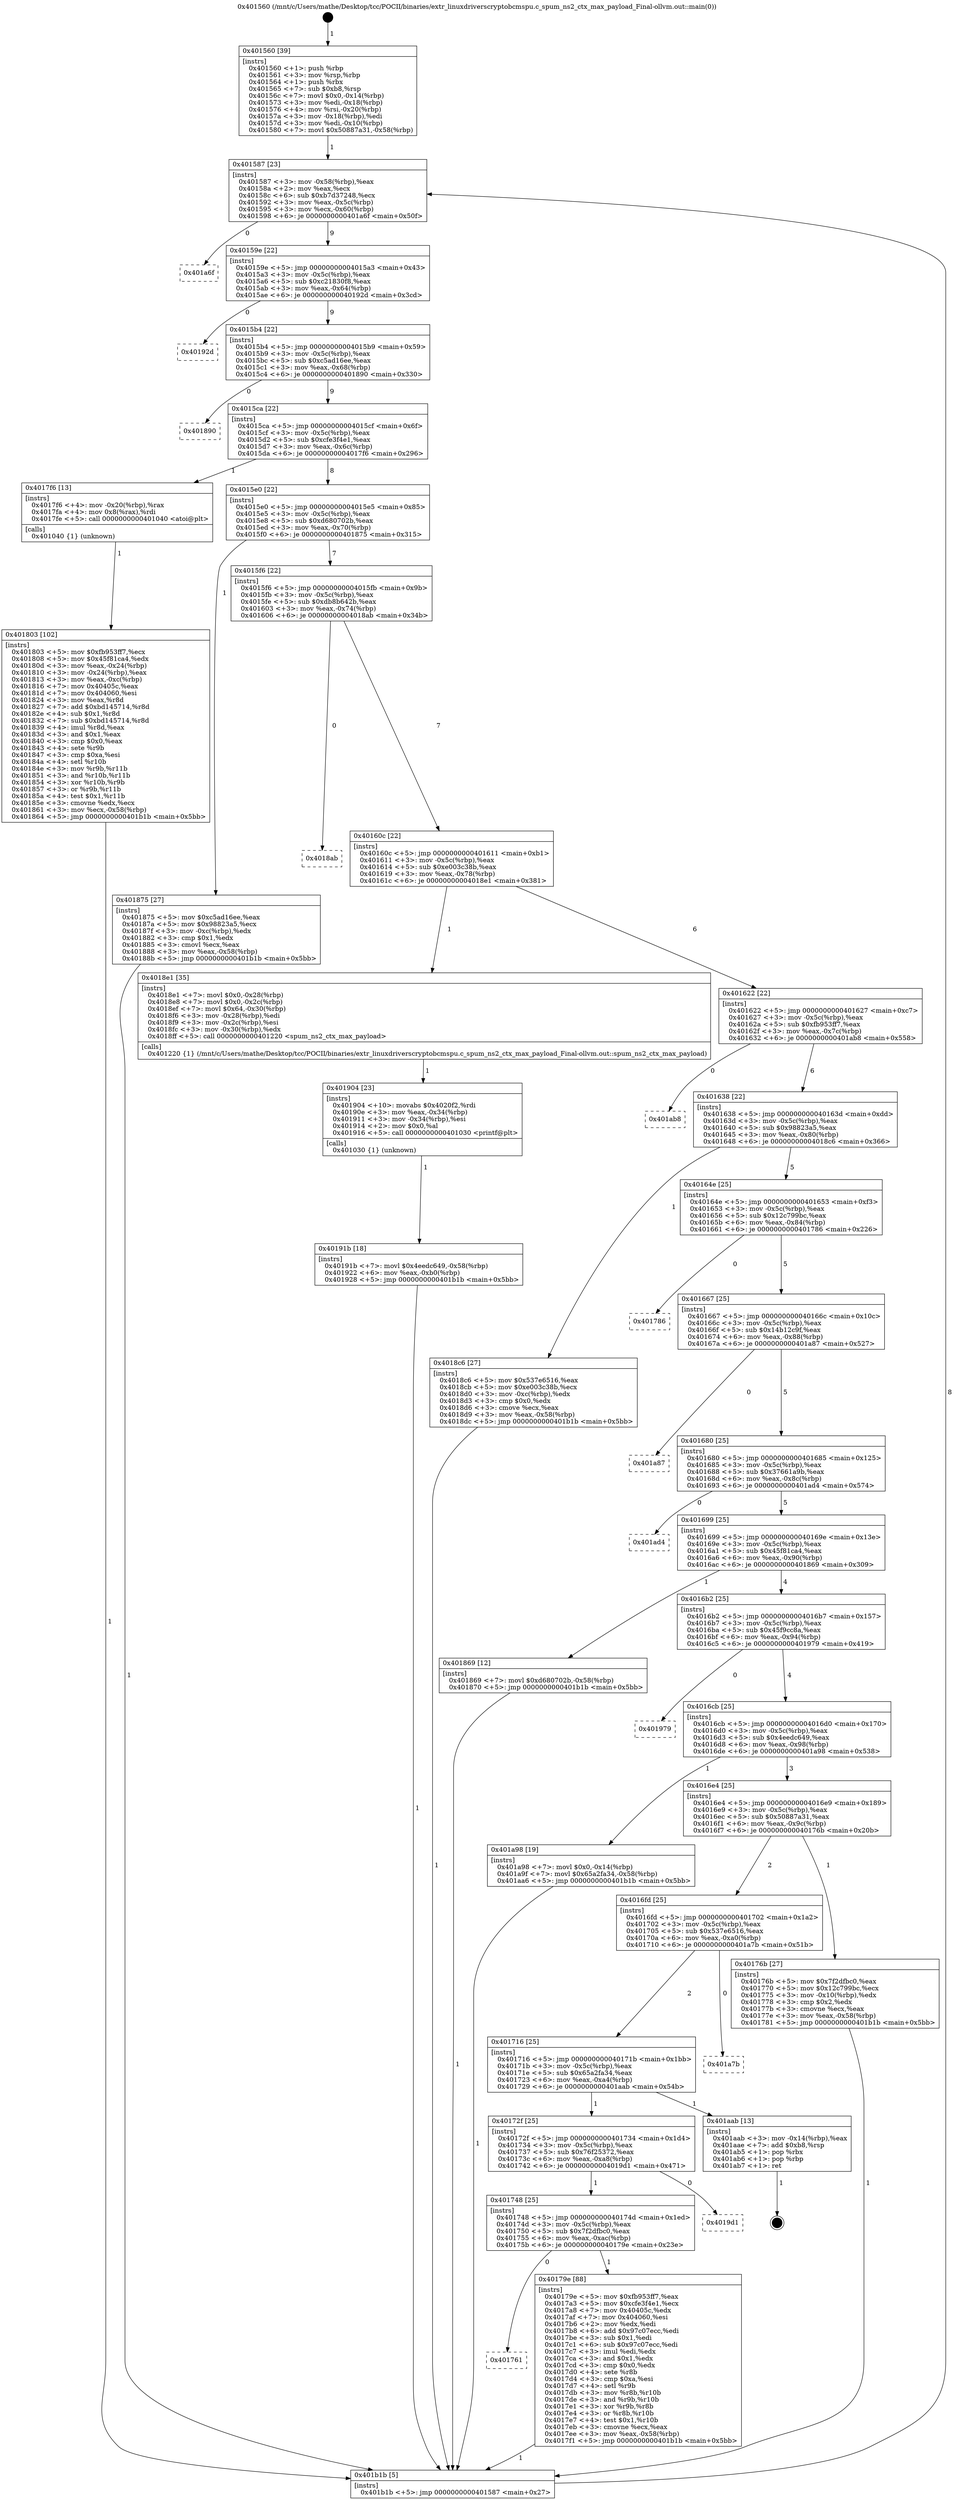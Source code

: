 digraph "0x401560" {
  label = "0x401560 (/mnt/c/Users/mathe/Desktop/tcc/POCII/binaries/extr_linuxdriverscryptobcmspu.c_spum_ns2_ctx_max_payload_Final-ollvm.out::main(0))"
  labelloc = "t"
  node[shape=record]

  Entry [label="",width=0.3,height=0.3,shape=circle,fillcolor=black,style=filled]
  "0x401587" [label="{
     0x401587 [23]\l
     | [instrs]\l
     &nbsp;&nbsp;0x401587 \<+3\>: mov -0x58(%rbp),%eax\l
     &nbsp;&nbsp;0x40158a \<+2\>: mov %eax,%ecx\l
     &nbsp;&nbsp;0x40158c \<+6\>: sub $0xb7d37248,%ecx\l
     &nbsp;&nbsp;0x401592 \<+3\>: mov %eax,-0x5c(%rbp)\l
     &nbsp;&nbsp;0x401595 \<+3\>: mov %ecx,-0x60(%rbp)\l
     &nbsp;&nbsp;0x401598 \<+6\>: je 0000000000401a6f \<main+0x50f\>\l
  }"]
  "0x401a6f" [label="{
     0x401a6f\l
  }", style=dashed]
  "0x40159e" [label="{
     0x40159e [22]\l
     | [instrs]\l
     &nbsp;&nbsp;0x40159e \<+5\>: jmp 00000000004015a3 \<main+0x43\>\l
     &nbsp;&nbsp;0x4015a3 \<+3\>: mov -0x5c(%rbp),%eax\l
     &nbsp;&nbsp;0x4015a6 \<+5\>: sub $0xc21830f8,%eax\l
     &nbsp;&nbsp;0x4015ab \<+3\>: mov %eax,-0x64(%rbp)\l
     &nbsp;&nbsp;0x4015ae \<+6\>: je 000000000040192d \<main+0x3cd\>\l
  }"]
  Exit [label="",width=0.3,height=0.3,shape=circle,fillcolor=black,style=filled,peripheries=2]
  "0x40192d" [label="{
     0x40192d\l
  }", style=dashed]
  "0x4015b4" [label="{
     0x4015b4 [22]\l
     | [instrs]\l
     &nbsp;&nbsp;0x4015b4 \<+5\>: jmp 00000000004015b9 \<main+0x59\>\l
     &nbsp;&nbsp;0x4015b9 \<+3\>: mov -0x5c(%rbp),%eax\l
     &nbsp;&nbsp;0x4015bc \<+5\>: sub $0xc5ad16ee,%eax\l
     &nbsp;&nbsp;0x4015c1 \<+3\>: mov %eax,-0x68(%rbp)\l
     &nbsp;&nbsp;0x4015c4 \<+6\>: je 0000000000401890 \<main+0x330\>\l
  }"]
  "0x40191b" [label="{
     0x40191b [18]\l
     | [instrs]\l
     &nbsp;&nbsp;0x40191b \<+7\>: movl $0x4eedc649,-0x58(%rbp)\l
     &nbsp;&nbsp;0x401922 \<+6\>: mov %eax,-0xb0(%rbp)\l
     &nbsp;&nbsp;0x401928 \<+5\>: jmp 0000000000401b1b \<main+0x5bb\>\l
  }"]
  "0x401890" [label="{
     0x401890\l
  }", style=dashed]
  "0x4015ca" [label="{
     0x4015ca [22]\l
     | [instrs]\l
     &nbsp;&nbsp;0x4015ca \<+5\>: jmp 00000000004015cf \<main+0x6f\>\l
     &nbsp;&nbsp;0x4015cf \<+3\>: mov -0x5c(%rbp),%eax\l
     &nbsp;&nbsp;0x4015d2 \<+5\>: sub $0xcfe3f4e1,%eax\l
     &nbsp;&nbsp;0x4015d7 \<+3\>: mov %eax,-0x6c(%rbp)\l
     &nbsp;&nbsp;0x4015da \<+6\>: je 00000000004017f6 \<main+0x296\>\l
  }"]
  "0x401904" [label="{
     0x401904 [23]\l
     | [instrs]\l
     &nbsp;&nbsp;0x401904 \<+10\>: movabs $0x4020f2,%rdi\l
     &nbsp;&nbsp;0x40190e \<+3\>: mov %eax,-0x34(%rbp)\l
     &nbsp;&nbsp;0x401911 \<+3\>: mov -0x34(%rbp),%esi\l
     &nbsp;&nbsp;0x401914 \<+2\>: mov $0x0,%al\l
     &nbsp;&nbsp;0x401916 \<+5\>: call 0000000000401030 \<printf@plt\>\l
     | [calls]\l
     &nbsp;&nbsp;0x401030 \{1\} (unknown)\l
  }"]
  "0x4017f6" [label="{
     0x4017f6 [13]\l
     | [instrs]\l
     &nbsp;&nbsp;0x4017f6 \<+4\>: mov -0x20(%rbp),%rax\l
     &nbsp;&nbsp;0x4017fa \<+4\>: mov 0x8(%rax),%rdi\l
     &nbsp;&nbsp;0x4017fe \<+5\>: call 0000000000401040 \<atoi@plt\>\l
     | [calls]\l
     &nbsp;&nbsp;0x401040 \{1\} (unknown)\l
  }"]
  "0x4015e0" [label="{
     0x4015e0 [22]\l
     | [instrs]\l
     &nbsp;&nbsp;0x4015e0 \<+5\>: jmp 00000000004015e5 \<main+0x85\>\l
     &nbsp;&nbsp;0x4015e5 \<+3\>: mov -0x5c(%rbp),%eax\l
     &nbsp;&nbsp;0x4015e8 \<+5\>: sub $0xd680702b,%eax\l
     &nbsp;&nbsp;0x4015ed \<+3\>: mov %eax,-0x70(%rbp)\l
     &nbsp;&nbsp;0x4015f0 \<+6\>: je 0000000000401875 \<main+0x315\>\l
  }"]
  "0x401803" [label="{
     0x401803 [102]\l
     | [instrs]\l
     &nbsp;&nbsp;0x401803 \<+5\>: mov $0xfb953ff7,%ecx\l
     &nbsp;&nbsp;0x401808 \<+5\>: mov $0x45f81ca4,%edx\l
     &nbsp;&nbsp;0x40180d \<+3\>: mov %eax,-0x24(%rbp)\l
     &nbsp;&nbsp;0x401810 \<+3\>: mov -0x24(%rbp),%eax\l
     &nbsp;&nbsp;0x401813 \<+3\>: mov %eax,-0xc(%rbp)\l
     &nbsp;&nbsp;0x401816 \<+7\>: mov 0x40405c,%eax\l
     &nbsp;&nbsp;0x40181d \<+7\>: mov 0x404060,%esi\l
     &nbsp;&nbsp;0x401824 \<+3\>: mov %eax,%r8d\l
     &nbsp;&nbsp;0x401827 \<+7\>: add $0xbd145714,%r8d\l
     &nbsp;&nbsp;0x40182e \<+4\>: sub $0x1,%r8d\l
     &nbsp;&nbsp;0x401832 \<+7\>: sub $0xbd145714,%r8d\l
     &nbsp;&nbsp;0x401839 \<+4\>: imul %r8d,%eax\l
     &nbsp;&nbsp;0x40183d \<+3\>: and $0x1,%eax\l
     &nbsp;&nbsp;0x401840 \<+3\>: cmp $0x0,%eax\l
     &nbsp;&nbsp;0x401843 \<+4\>: sete %r9b\l
     &nbsp;&nbsp;0x401847 \<+3\>: cmp $0xa,%esi\l
     &nbsp;&nbsp;0x40184a \<+4\>: setl %r10b\l
     &nbsp;&nbsp;0x40184e \<+3\>: mov %r9b,%r11b\l
     &nbsp;&nbsp;0x401851 \<+3\>: and %r10b,%r11b\l
     &nbsp;&nbsp;0x401854 \<+3\>: xor %r10b,%r9b\l
     &nbsp;&nbsp;0x401857 \<+3\>: or %r9b,%r11b\l
     &nbsp;&nbsp;0x40185a \<+4\>: test $0x1,%r11b\l
     &nbsp;&nbsp;0x40185e \<+3\>: cmovne %edx,%ecx\l
     &nbsp;&nbsp;0x401861 \<+3\>: mov %ecx,-0x58(%rbp)\l
     &nbsp;&nbsp;0x401864 \<+5\>: jmp 0000000000401b1b \<main+0x5bb\>\l
  }"]
  "0x401875" [label="{
     0x401875 [27]\l
     | [instrs]\l
     &nbsp;&nbsp;0x401875 \<+5\>: mov $0xc5ad16ee,%eax\l
     &nbsp;&nbsp;0x40187a \<+5\>: mov $0x98823a5,%ecx\l
     &nbsp;&nbsp;0x40187f \<+3\>: mov -0xc(%rbp),%edx\l
     &nbsp;&nbsp;0x401882 \<+3\>: cmp $0x1,%edx\l
     &nbsp;&nbsp;0x401885 \<+3\>: cmovl %ecx,%eax\l
     &nbsp;&nbsp;0x401888 \<+3\>: mov %eax,-0x58(%rbp)\l
     &nbsp;&nbsp;0x40188b \<+5\>: jmp 0000000000401b1b \<main+0x5bb\>\l
  }"]
  "0x4015f6" [label="{
     0x4015f6 [22]\l
     | [instrs]\l
     &nbsp;&nbsp;0x4015f6 \<+5\>: jmp 00000000004015fb \<main+0x9b\>\l
     &nbsp;&nbsp;0x4015fb \<+3\>: mov -0x5c(%rbp),%eax\l
     &nbsp;&nbsp;0x4015fe \<+5\>: sub $0xdb8b642b,%eax\l
     &nbsp;&nbsp;0x401603 \<+3\>: mov %eax,-0x74(%rbp)\l
     &nbsp;&nbsp;0x401606 \<+6\>: je 00000000004018ab \<main+0x34b\>\l
  }"]
  "0x401761" [label="{
     0x401761\l
  }", style=dashed]
  "0x4018ab" [label="{
     0x4018ab\l
  }", style=dashed]
  "0x40160c" [label="{
     0x40160c [22]\l
     | [instrs]\l
     &nbsp;&nbsp;0x40160c \<+5\>: jmp 0000000000401611 \<main+0xb1\>\l
     &nbsp;&nbsp;0x401611 \<+3\>: mov -0x5c(%rbp),%eax\l
     &nbsp;&nbsp;0x401614 \<+5\>: sub $0xe003c38b,%eax\l
     &nbsp;&nbsp;0x401619 \<+3\>: mov %eax,-0x78(%rbp)\l
     &nbsp;&nbsp;0x40161c \<+6\>: je 00000000004018e1 \<main+0x381\>\l
  }"]
  "0x40179e" [label="{
     0x40179e [88]\l
     | [instrs]\l
     &nbsp;&nbsp;0x40179e \<+5\>: mov $0xfb953ff7,%eax\l
     &nbsp;&nbsp;0x4017a3 \<+5\>: mov $0xcfe3f4e1,%ecx\l
     &nbsp;&nbsp;0x4017a8 \<+7\>: mov 0x40405c,%edx\l
     &nbsp;&nbsp;0x4017af \<+7\>: mov 0x404060,%esi\l
     &nbsp;&nbsp;0x4017b6 \<+2\>: mov %edx,%edi\l
     &nbsp;&nbsp;0x4017b8 \<+6\>: add $0x97c07ecc,%edi\l
     &nbsp;&nbsp;0x4017be \<+3\>: sub $0x1,%edi\l
     &nbsp;&nbsp;0x4017c1 \<+6\>: sub $0x97c07ecc,%edi\l
     &nbsp;&nbsp;0x4017c7 \<+3\>: imul %edi,%edx\l
     &nbsp;&nbsp;0x4017ca \<+3\>: and $0x1,%edx\l
     &nbsp;&nbsp;0x4017cd \<+3\>: cmp $0x0,%edx\l
     &nbsp;&nbsp;0x4017d0 \<+4\>: sete %r8b\l
     &nbsp;&nbsp;0x4017d4 \<+3\>: cmp $0xa,%esi\l
     &nbsp;&nbsp;0x4017d7 \<+4\>: setl %r9b\l
     &nbsp;&nbsp;0x4017db \<+3\>: mov %r8b,%r10b\l
     &nbsp;&nbsp;0x4017de \<+3\>: and %r9b,%r10b\l
     &nbsp;&nbsp;0x4017e1 \<+3\>: xor %r9b,%r8b\l
     &nbsp;&nbsp;0x4017e4 \<+3\>: or %r8b,%r10b\l
     &nbsp;&nbsp;0x4017e7 \<+4\>: test $0x1,%r10b\l
     &nbsp;&nbsp;0x4017eb \<+3\>: cmovne %ecx,%eax\l
     &nbsp;&nbsp;0x4017ee \<+3\>: mov %eax,-0x58(%rbp)\l
     &nbsp;&nbsp;0x4017f1 \<+5\>: jmp 0000000000401b1b \<main+0x5bb\>\l
  }"]
  "0x4018e1" [label="{
     0x4018e1 [35]\l
     | [instrs]\l
     &nbsp;&nbsp;0x4018e1 \<+7\>: movl $0x0,-0x28(%rbp)\l
     &nbsp;&nbsp;0x4018e8 \<+7\>: movl $0x0,-0x2c(%rbp)\l
     &nbsp;&nbsp;0x4018ef \<+7\>: movl $0x64,-0x30(%rbp)\l
     &nbsp;&nbsp;0x4018f6 \<+3\>: mov -0x28(%rbp),%edi\l
     &nbsp;&nbsp;0x4018f9 \<+3\>: mov -0x2c(%rbp),%esi\l
     &nbsp;&nbsp;0x4018fc \<+3\>: mov -0x30(%rbp),%edx\l
     &nbsp;&nbsp;0x4018ff \<+5\>: call 0000000000401220 \<spum_ns2_ctx_max_payload\>\l
     | [calls]\l
     &nbsp;&nbsp;0x401220 \{1\} (/mnt/c/Users/mathe/Desktop/tcc/POCII/binaries/extr_linuxdriverscryptobcmspu.c_spum_ns2_ctx_max_payload_Final-ollvm.out::spum_ns2_ctx_max_payload)\l
  }"]
  "0x401622" [label="{
     0x401622 [22]\l
     | [instrs]\l
     &nbsp;&nbsp;0x401622 \<+5\>: jmp 0000000000401627 \<main+0xc7\>\l
     &nbsp;&nbsp;0x401627 \<+3\>: mov -0x5c(%rbp),%eax\l
     &nbsp;&nbsp;0x40162a \<+5\>: sub $0xfb953ff7,%eax\l
     &nbsp;&nbsp;0x40162f \<+3\>: mov %eax,-0x7c(%rbp)\l
     &nbsp;&nbsp;0x401632 \<+6\>: je 0000000000401ab8 \<main+0x558\>\l
  }"]
  "0x401748" [label="{
     0x401748 [25]\l
     | [instrs]\l
     &nbsp;&nbsp;0x401748 \<+5\>: jmp 000000000040174d \<main+0x1ed\>\l
     &nbsp;&nbsp;0x40174d \<+3\>: mov -0x5c(%rbp),%eax\l
     &nbsp;&nbsp;0x401750 \<+5\>: sub $0x7f2dfbc0,%eax\l
     &nbsp;&nbsp;0x401755 \<+6\>: mov %eax,-0xac(%rbp)\l
     &nbsp;&nbsp;0x40175b \<+6\>: je 000000000040179e \<main+0x23e\>\l
  }"]
  "0x401ab8" [label="{
     0x401ab8\l
  }", style=dashed]
  "0x401638" [label="{
     0x401638 [22]\l
     | [instrs]\l
     &nbsp;&nbsp;0x401638 \<+5\>: jmp 000000000040163d \<main+0xdd\>\l
     &nbsp;&nbsp;0x40163d \<+3\>: mov -0x5c(%rbp),%eax\l
     &nbsp;&nbsp;0x401640 \<+5\>: sub $0x98823a5,%eax\l
     &nbsp;&nbsp;0x401645 \<+3\>: mov %eax,-0x80(%rbp)\l
     &nbsp;&nbsp;0x401648 \<+6\>: je 00000000004018c6 \<main+0x366\>\l
  }"]
  "0x4019d1" [label="{
     0x4019d1\l
  }", style=dashed]
  "0x4018c6" [label="{
     0x4018c6 [27]\l
     | [instrs]\l
     &nbsp;&nbsp;0x4018c6 \<+5\>: mov $0x537e6516,%eax\l
     &nbsp;&nbsp;0x4018cb \<+5\>: mov $0xe003c38b,%ecx\l
     &nbsp;&nbsp;0x4018d0 \<+3\>: mov -0xc(%rbp),%edx\l
     &nbsp;&nbsp;0x4018d3 \<+3\>: cmp $0x0,%edx\l
     &nbsp;&nbsp;0x4018d6 \<+3\>: cmove %ecx,%eax\l
     &nbsp;&nbsp;0x4018d9 \<+3\>: mov %eax,-0x58(%rbp)\l
     &nbsp;&nbsp;0x4018dc \<+5\>: jmp 0000000000401b1b \<main+0x5bb\>\l
  }"]
  "0x40164e" [label="{
     0x40164e [25]\l
     | [instrs]\l
     &nbsp;&nbsp;0x40164e \<+5\>: jmp 0000000000401653 \<main+0xf3\>\l
     &nbsp;&nbsp;0x401653 \<+3\>: mov -0x5c(%rbp),%eax\l
     &nbsp;&nbsp;0x401656 \<+5\>: sub $0x12c799bc,%eax\l
     &nbsp;&nbsp;0x40165b \<+6\>: mov %eax,-0x84(%rbp)\l
     &nbsp;&nbsp;0x401661 \<+6\>: je 0000000000401786 \<main+0x226\>\l
  }"]
  "0x40172f" [label="{
     0x40172f [25]\l
     | [instrs]\l
     &nbsp;&nbsp;0x40172f \<+5\>: jmp 0000000000401734 \<main+0x1d4\>\l
     &nbsp;&nbsp;0x401734 \<+3\>: mov -0x5c(%rbp),%eax\l
     &nbsp;&nbsp;0x401737 \<+5\>: sub $0x76f25372,%eax\l
     &nbsp;&nbsp;0x40173c \<+6\>: mov %eax,-0xa8(%rbp)\l
     &nbsp;&nbsp;0x401742 \<+6\>: je 00000000004019d1 \<main+0x471\>\l
  }"]
  "0x401786" [label="{
     0x401786\l
  }", style=dashed]
  "0x401667" [label="{
     0x401667 [25]\l
     | [instrs]\l
     &nbsp;&nbsp;0x401667 \<+5\>: jmp 000000000040166c \<main+0x10c\>\l
     &nbsp;&nbsp;0x40166c \<+3\>: mov -0x5c(%rbp),%eax\l
     &nbsp;&nbsp;0x40166f \<+5\>: sub $0x14b12c9f,%eax\l
     &nbsp;&nbsp;0x401674 \<+6\>: mov %eax,-0x88(%rbp)\l
     &nbsp;&nbsp;0x40167a \<+6\>: je 0000000000401a87 \<main+0x527\>\l
  }"]
  "0x401aab" [label="{
     0x401aab [13]\l
     | [instrs]\l
     &nbsp;&nbsp;0x401aab \<+3\>: mov -0x14(%rbp),%eax\l
     &nbsp;&nbsp;0x401aae \<+7\>: add $0xb8,%rsp\l
     &nbsp;&nbsp;0x401ab5 \<+1\>: pop %rbx\l
     &nbsp;&nbsp;0x401ab6 \<+1\>: pop %rbp\l
     &nbsp;&nbsp;0x401ab7 \<+1\>: ret\l
  }"]
  "0x401a87" [label="{
     0x401a87\l
  }", style=dashed]
  "0x401680" [label="{
     0x401680 [25]\l
     | [instrs]\l
     &nbsp;&nbsp;0x401680 \<+5\>: jmp 0000000000401685 \<main+0x125\>\l
     &nbsp;&nbsp;0x401685 \<+3\>: mov -0x5c(%rbp),%eax\l
     &nbsp;&nbsp;0x401688 \<+5\>: sub $0x37661a9b,%eax\l
     &nbsp;&nbsp;0x40168d \<+6\>: mov %eax,-0x8c(%rbp)\l
     &nbsp;&nbsp;0x401693 \<+6\>: je 0000000000401ad4 \<main+0x574\>\l
  }"]
  "0x401716" [label="{
     0x401716 [25]\l
     | [instrs]\l
     &nbsp;&nbsp;0x401716 \<+5\>: jmp 000000000040171b \<main+0x1bb\>\l
     &nbsp;&nbsp;0x40171b \<+3\>: mov -0x5c(%rbp),%eax\l
     &nbsp;&nbsp;0x40171e \<+5\>: sub $0x65a2fa34,%eax\l
     &nbsp;&nbsp;0x401723 \<+6\>: mov %eax,-0xa4(%rbp)\l
     &nbsp;&nbsp;0x401729 \<+6\>: je 0000000000401aab \<main+0x54b\>\l
  }"]
  "0x401ad4" [label="{
     0x401ad4\l
  }", style=dashed]
  "0x401699" [label="{
     0x401699 [25]\l
     | [instrs]\l
     &nbsp;&nbsp;0x401699 \<+5\>: jmp 000000000040169e \<main+0x13e\>\l
     &nbsp;&nbsp;0x40169e \<+3\>: mov -0x5c(%rbp),%eax\l
     &nbsp;&nbsp;0x4016a1 \<+5\>: sub $0x45f81ca4,%eax\l
     &nbsp;&nbsp;0x4016a6 \<+6\>: mov %eax,-0x90(%rbp)\l
     &nbsp;&nbsp;0x4016ac \<+6\>: je 0000000000401869 \<main+0x309\>\l
  }"]
  "0x401a7b" [label="{
     0x401a7b\l
  }", style=dashed]
  "0x401869" [label="{
     0x401869 [12]\l
     | [instrs]\l
     &nbsp;&nbsp;0x401869 \<+7\>: movl $0xd680702b,-0x58(%rbp)\l
     &nbsp;&nbsp;0x401870 \<+5\>: jmp 0000000000401b1b \<main+0x5bb\>\l
  }"]
  "0x4016b2" [label="{
     0x4016b2 [25]\l
     | [instrs]\l
     &nbsp;&nbsp;0x4016b2 \<+5\>: jmp 00000000004016b7 \<main+0x157\>\l
     &nbsp;&nbsp;0x4016b7 \<+3\>: mov -0x5c(%rbp),%eax\l
     &nbsp;&nbsp;0x4016ba \<+5\>: sub $0x45f9cc8a,%eax\l
     &nbsp;&nbsp;0x4016bf \<+6\>: mov %eax,-0x94(%rbp)\l
     &nbsp;&nbsp;0x4016c5 \<+6\>: je 0000000000401979 \<main+0x419\>\l
  }"]
  "0x401560" [label="{
     0x401560 [39]\l
     | [instrs]\l
     &nbsp;&nbsp;0x401560 \<+1\>: push %rbp\l
     &nbsp;&nbsp;0x401561 \<+3\>: mov %rsp,%rbp\l
     &nbsp;&nbsp;0x401564 \<+1\>: push %rbx\l
     &nbsp;&nbsp;0x401565 \<+7\>: sub $0xb8,%rsp\l
     &nbsp;&nbsp;0x40156c \<+7\>: movl $0x0,-0x14(%rbp)\l
     &nbsp;&nbsp;0x401573 \<+3\>: mov %edi,-0x18(%rbp)\l
     &nbsp;&nbsp;0x401576 \<+4\>: mov %rsi,-0x20(%rbp)\l
     &nbsp;&nbsp;0x40157a \<+3\>: mov -0x18(%rbp),%edi\l
     &nbsp;&nbsp;0x40157d \<+3\>: mov %edi,-0x10(%rbp)\l
     &nbsp;&nbsp;0x401580 \<+7\>: movl $0x50887a31,-0x58(%rbp)\l
  }"]
  "0x401979" [label="{
     0x401979\l
  }", style=dashed]
  "0x4016cb" [label="{
     0x4016cb [25]\l
     | [instrs]\l
     &nbsp;&nbsp;0x4016cb \<+5\>: jmp 00000000004016d0 \<main+0x170\>\l
     &nbsp;&nbsp;0x4016d0 \<+3\>: mov -0x5c(%rbp),%eax\l
     &nbsp;&nbsp;0x4016d3 \<+5\>: sub $0x4eedc649,%eax\l
     &nbsp;&nbsp;0x4016d8 \<+6\>: mov %eax,-0x98(%rbp)\l
     &nbsp;&nbsp;0x4016de \<+6\>: je 0000000000401a98 \<main+0x538\>\l
  }"]
  "0x401b1b" [label="{
     0x401b1b [5]\l
     | [instrs]\l
     &nbsp;&nbsp;0x401b1b \<+5\>: jmp 0000000000401587 \<main+0x27\>\l
  }"]
  "0x401a98" [label="{
     0x401a98 [19]\l
     | [instrs]\l
     &nbsp;&nbsp;0x401a98 \<+7\>: movl $0x0,-0x14(%rbp)\l
     &nbsp;&nbsp;0x401a9f \<+7\>: movl $0x65a2fa34,-0x58(%rbp)\l
     &nbsp;&nbsp;0x401aa6 \<+5\>: jmp 0000000000401b1b \<main+0x5bb\>\l
  }"]
  "0x4016e4" [label="{
     0x4016e4 [25]\l
     | [instrs]\l
     &nbsp;&nbsp;0x4016e4 \<+5\>: jmp 00000000004016e9 \<main+0x189\>\l
     &nbsp;&nbsp;0x4016e9 \<+3\>: mov -0x5c(%rbp),%eax\l
     &nbsp;&nbsp;0x4016ec \<+5\>: sub $0x50887a31,%eax\l
     &nbsp;&nbsp;0x4016f1 \<+6\>: mov %eax,-0x9c(%rbp)\l
     &nbsp;&nbsp;0x4016f7 \<+6\>: je 000000000040176b \<main+0x20b\>\l
  }"]
  "0x4016fd" [label="{
     0x4016fd [25]\l
     | [instrs]\l
     &nbsp;&nbsp;0x4016fd \<+5\>: jmp 0000000000401702 \<main+0x1a2\>\l
     &nbsp;&nbsp;0x401702 \<+3\>: mov -0x5c(%rbp),%eax\l
     &nbsp;&nbsp;0x401705 \<+5\>: sub $0x537e6516,%eax\l
     &nbsp;&nbsp;0x40170a \<+6\>: mov %eax,-0xa0(%rbp)\l
     &nbsp;&nbsp;0x401710 \<+6\>: je 0000000000401a7b \<main+0x51b\>\l
  }"]
  "0x40176b" [label="{
     0x40176b [27]\l
     | [instrs]\l
     &nbsp;&nbsp;0x40176b \<+5\>: mov $0x7f2dfbc0,%eax\l
     &nbsp;&nbsp;0x401770 \<+5\>: mov $0x12c799bc,%ecx\l
     &nbsp;&nbsp;0x401775 \<+3\>: mov -0x10(%rbp),%edx\l
     &nbsp;&nbsp;0x401778 \<+3\>: cmp $0x2,%edx\l
     &nbsp;&nbsp;0x40177b \<+3\>: cmovne %ecx,%eax\l
     &nbsp;&nbsp;0x40177e \<+3\>: mov %eax,-0x58(%rbp)\l
     &nbsp;&nbsp;0x401781 \<+5\>: jmp 0000000000401b1b \<main+0x5bb\>\l
  }"]
  Entry -> "0x401560" [label=" 1"]
  "0x401587" -> "0x401a6f" [label=" 0"]
  "0x401587" -> "0x40159e" [label=" 9"]
  "0x401aab" -> Exit [label=" 1"]
  "0x40159e" -> "0x40192d" [label=" 0"]
  "0x40159e" -> "0x4015b4" [label=" 9"]
  "0x401a98" -> "0x401b1b" [label=" 1"]
  "0x4015b4" -> "0x401890" [label=" 0"]
  "0x4015b4" -> "0x4015ca" [label=" 9"]
  "0x40191b" -> "0x401b1b" [label=" 1"]
  "0x4015ca" -> "0x4017f6" [label=" 1"]
  "0x4015ca" -> "0x4015e0" [label=" 8"]
  "0x401904" -> "0x40191b" [label=" 1"]
  "0x4015e0" -> "0x401875" [label=" 1"]
  "0x4015e0" -> "0x4015f6" [label=" 7"]
  "0x4018e1" -> "0x401904" [label=" 1"]
  "0x4015f6" -> "0x4018ab" [label=" 0"]
  "0x4015f6" -> "0x40160c" [label=" 7"]
  "0x4018c6" -> "0x401b1b" [label=" 1"]
  "0x40160c" -> "0x4018e1" [label=" 1"]
  "0x40160c" -> "0x401622" [label=" 6"]
  "0x401875" -> "0x401b1b" [label=" 1"]
  "0x401622" -> "0x401ab8" [label=" 0"]
  "0x401622" -> "0x401638" [label=" 6"]
  "0x401803" -> "0x401b1b" [label=" 1"]
  "0x401638" -> "0x4018c6" [label=" 1"]
  "0x401638" -> "0x40164e" [label=" 5"]
  "0x4017f6" -> "0x401803" [label=" 1"]
  "0x40164e" -> "0x401786" [label=" 0"]
  "0x40164e" -> "0x401667" [label=" 5"]
  "0x401748" -> "0x401761" [label=" 0"]
  "0x401667" -> "0x401a87" [label=" 0"]
  "0x401667" -> "0x401680" [label=" 5"]
  "0x401748" -> "0x40179e" [label=" 1"]
  "0x401680" -> "0x401ad4" [label=" 0"]
  "0x401680" -> "0x401699" [label=" 5"]
  "0x40172f" -> "0x401748" [label=" 1"]
  "0x401699" -> "0x401869" [label=" 1"]
  "0x401699" -> "0x4016b2" [label=" 4"]
  "0x40172f" -> "0x4019d1" [label=" 0"]
  "0x4016b2" -> "0x401979" [label=" 0"]
  "0x4016b2" -> "0x4016cb" [label=" 4"]
  "0x401716" -> "0x40172f" [label=" 1"]
  "0x4016cb" -> "0x401a98" [label=" 1"]
  "0x4016cb" -> "0x4016e4" [label=" 3"]
  "0x401716" -> "0x401aab" [label=" 1"]
  "0x4016e4" -> "0x40176b" [label=" 1"]
  "0x4016e4" -> "0x4016fd" [label=" 2"]
  "0x40176b" -> "0x401b1b" [label=" 1"]
  "0x401560" -> "0x401587" [label=" 1"]
  "0x401b1b" -> "0x401587" [label=" 8"]
  "0x40179e" -> "0x401b1b" [label=" 1"]
  "0x4016fd" -> "0x401a7b" [label=" 0"]
  "0x4016fd" -> "0x401716" [label=" 2"]
  "0x401869" -> "0x401b1b" [label=" 1"]
}
